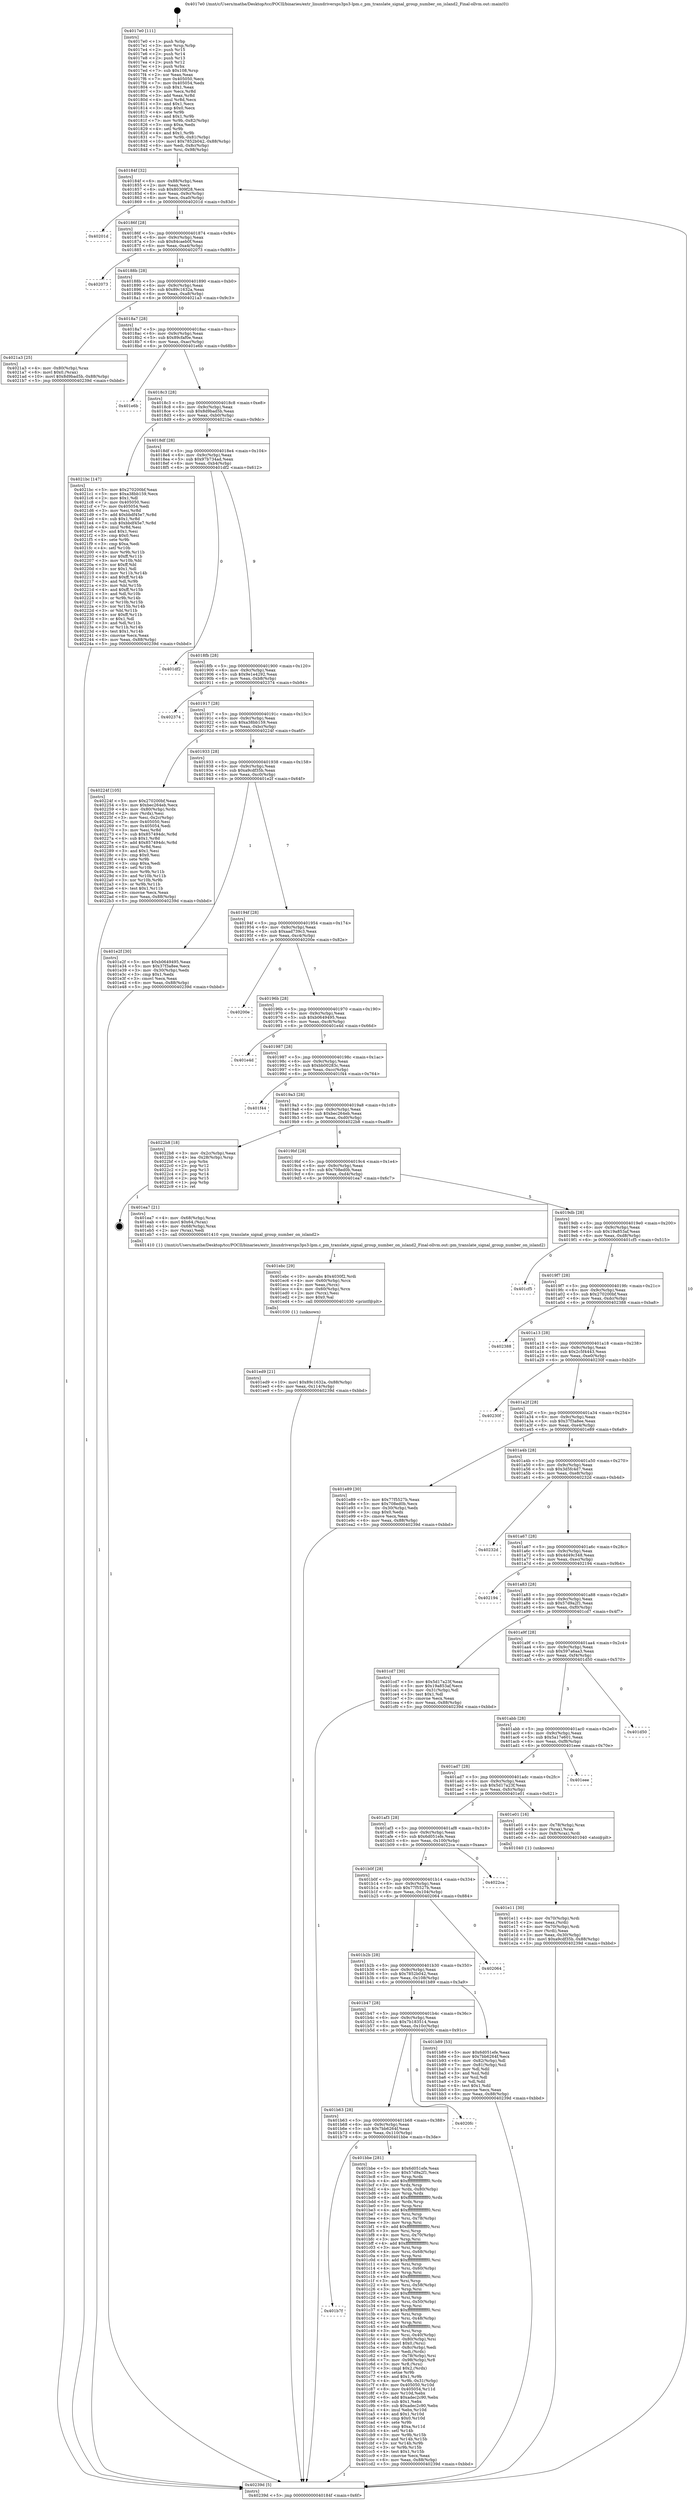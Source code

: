 digraph "0x4017e0" {
  label = "0x4017e0 (/mnt/c/Users/mathe/Desktop/tcc/POCII/binaries/extr_linuxdriversps3ps3-lpm.c_pm_translate_signal_group_number_on_island2_Final-ollvm.out::main(0))"
  labelloc = "t"
  node[shape=record]

  Entry [label="",width=0.3,height=0.3,shape=circle,fillcolor=black,style=filled]
  "0x40184f" [label="{
     0x40184f [32]\l
     | [instrs]\l
     &nbsp;&nbsp;0x40184f \<+6\>: mov -0x88(%rbp),%eax\l
     &nbsp;&nbsp;0x401855 \<+2\>: mov %eax,%ecx\l
     &nbsp;&nbsp;0x401857 \<+6\>: sub $0x80309f28,%ecx\l
     &nbsp;&nbsp;0x40185d \<+6\>: mov %eax,-0x9c(%rbp)\l
     &nbsp;&nbsp;0x401863 \<+6\>: mov %ecx,-0xa0(%rbp)\l
     &nbsp;&nbsp;0x401869 \<+6\>: je 000000000040201d \<main+0x83d\>\l
  }"]
  "0x40201d" [label="{
     0x40201d\l
  }", style=dashed]
  "0x40186f" [label="{
     0x40186f [28]\l
     | [instrs]\l
     &nbsp;&nbsp;0x40186f \<+5\>: jmp 0000000000401874 \<main+0x94\>\l
     &nbsp;&nbsp;0x401874 \<+6\>: mov -0x9c(%rbp),%eax\l
     &nbsp;&nbsp;0x40187a \<+5\>: sub $0x84caeb0f,%eax\l
     &nbsp;&nbsp;0x40187f \<+6\>: mov %eax,-0xa4(%rbp)\l
     &nbsp;&nbsp;0x401885 \<+6\>: je 0000000000402073 \<main+0x893\>\l
  }"]
  Exit [label="",width=0.3,height=0.3,shape=circle,fillcolor=black,style=filled,peripheries=2]
  "0x402073" [label="{
     0x402073\l
  }", style=dashed]
  "0x40188b" [label="{
     0x40188b [28]\l
     | [instrs]\l
     &nbsp;&nbsp;0x40188b \<+5\>: jmp 0000000000401890 \<main+0xb0\>\l
     &nbsp;&nbsp;0x401890 \<+6\>: mov -0x9c(%rbp),%eax\l
     &nbsp;&nbsp;0x401896 \<+5\>: sub $0x89c1632a,%eax\l
     &nbsp;&nbsp;0x40189b \<+6\>: mov %eax,-0xa8(%rbp)\l
     &nbsp;&nbsp;0x4018a1 \<+6\>: je 00000000004021a3 \<main+0x9c3\>\l
  }"]
  "0x401ed9" [label="{
     0x401ed9 [21]\l
     | [instrs]\l
     &nbsp;&nbsp;0x401ed9 \<+10\>: movl $0x89c1632a,-0x88(%rbp)\l
     &nbsp;&nbsp;0x401ee3 \<+6\>: mov %eax,-0x114(%rbp)\l
     &nbsp;&nbsp;0x401ee9 \<+5\>: jmp 000000000040239d \<main+0xbbd\>\l
  }"]
  "0x4021a3" [label="{
     0x4021a3 [25]\l
     | [instrs]\l
     &nbsp;&nbsp;0x4021a3 \<+4\>: mov -0x80(%rbp),%rax\l
     &nbsp;&nbsp;0x4021a7 \<+6\>: movl $0x0,(%rax)\l
     &nbsp;&nbsp;0x4021ad \<+10\>: movl $0x8d9bad5b,-0x88(%rbp)\l
     &nbsp;&nbsp;0x4021b7 \<+5\>: jmp 000000000040239d \<main+0xbbd\>\l
  }"]
  "0x4018a7" [label="{
     0x4018a7 [28]\l
     | [instrs]\l
     &nbsp;&nbsp;0x4018a7 \<+5\>: jmp 00000000004018ac \<main+0xcc\>\l
     &nbsp;&nbsp;0x4018ac \<+6\>: mov -0x9c(%rbp),%eax\l
     &nbsp;&nbsp;0x4018b2 \<+5\>: sub $0x89cfaf0e,%eax\l
     &nbsp;&nbsp;0x4018b7 \<+6\>: mov %eax,-0xac(%rbp)\l
     &nbsp;&nbsp;0x4018bd \<+6\>: je 0000000000401e6b \<main+0x68b\>\l
  }"]
  "0x401ebc" [label="{
     0x401ebc [29]\l
     | [instrs]\l
     &nbsp;&nbsp;0x401ebc \<+10\>: movabs $0x4030f2,%rdi\l
     &nbsp;&nbsp;0x401ec6 \<+4\>: mov -0x60(%rbp),%rcx\l
     &nbsp;&nbsp;0x401eca \<+2\>: mov %eax,(%rcx)\l
     &nbsp;&nbsp;0x401ecc \<+4\>: mov -0x60(%rbp),%rcx\l
     &nbsp;&nbsp;0x401ed0 \<+2\>: mov (%rcx),%esi\l
     &nbsp;&nbsp;0x401ed2 \<+2\>: mov $0x0,%al\l
     &nbsp;&nbsp;0x401ed4 \<+5\>: call 0000000000401030 \<printf@plt\>\l
     | [calls]\l
     &nbsp;&nbsp;0x401030 \{1\} (unknown)\l
  }"]
  "0x401e6b" [label="{
     0x401e6b\l
  }", style=dashed]
  "0x4018c3" [label="{
     0x4018c3 [28]\l
     | [instrs]\l
     &nbsp;&nbsp;0x4018c3 \<+5\>: jmp 00000000004018c8 \<main+0xe8\>\l
     &nbsp;&nbsp;0x4018c8 \<+6\>: mov -0x9c(%rbp),%eax\l
     &nbsp;&nbsp;0x4018ce \<+5\>: sub $0x8d9bad5b,%eax\l
     &nbsp;&nbsp;0x4018d3 \<+6\>: mov %eax,-0xb0(%rbp)\l
     &nbsp;&nbsp;0x4018d9 \<+6\>: je 00000000004021bc \<main+0x9dc\>\l
  }"]
  "0x401e11" [label="{
     0x401e11 [30]\l
     | [instrs]\l
     &nbsp;&nbsp;0x401e11 \<+4\>: mov -0x70(%rbp),%rdi\l
     &nbsp;&nbsp;0x401e15 \<+2\>: mov %eax,(%rdi)\l
     &nbsp;&nbsp;0x401e17 \<+4\>: mov -0x70(%rbp),%rdi\l
     &nbsp;&nbsp;0x401e1b \<+2\>: mov (%rdi),%eax\l
     &nbsp;&nbsp;0x401e1d \<+3\>: mov %eax,-0x30(%rbp)\l
     &nbsp;&nbsp;0x401e20 \<+10\>: movl $0xa9cdf35b,-0x88(%rbp)\l
     &nbsp;&nbsp;0x401e2a \<+5\>: jmp 000000000040239d \<main+0xbbd\>\l
  }"]
  "0x4021bc" [label="{
     0x4021bc [147]\l
     | [instrs]\l
     &nbsp;&nbsp;0x4021bc \<+5\>: mov $0x270200bf,%eax\l
     &nbsp;&nbsp;0x4021c1 \<+5\>: mov $0xa38bb159,%ecx\l
     &nbsp;&nbsp;0x4021c6 \<+2\>: mov $0x1,%dl\l
     &nbsp;&nbsp;0x4021c8 \<+7\>: mov 0x405050,%esi\l
     &nbsp;&nbsp;0x4021cf \<+7\>: mov 0x405054,%edi\l
     &nbsp;&nbsp;0x4021d6 \<+3\>: mov %esi,%r8d\l
     &nbsp;&nbsp;0x4021d9 \<+7\>: add $0xbbdf45e7,%r8d\l
     &nbsp;&nbsp;0x4021e0 \<+4\>: sub $0x1,%r8d\l
     &nbsp;&nbsp;0x4021e4 \<+7\>: sub $0xbbdf45e7,%r8d\l
     &nbsp;&nbsp;0x4021eb \<+4\>: imul %r8d,%esi\l
     &nbsp;&nbsp;0x4021ef \<+3\>: and $0x1,%esi\l
     &nbsp;&nbsp;0x4021f2 \<+3\>: cmp $0x0,%esi\l
     &nbsp;&nbsp;0x4021f5 \<+4\>: sete %r9b\l
     &nbsp;&nbsp;0x4021f9 \<+3\>: cmp $0xa,%edi\l
     &nbsp;&nbsp;0x4021fc \<+4\>: setl %r10b\l
     &nbsp;&nbsp;0x402200 \<+3\>: mov %r9b,%r11b\l
     &nbsp;&nbsp;0x402203 \<+4\>: xor $0xff,%r11b\l
     &nbsp;&nbsp;0x402207 \<+3\>: mov %r10b,%bl\l
     &nbsp;&nbsp;0x40220a \<+3\>: xor $0xff,%bl\l
     &nbsp;&nbsp;0x40220d \<+3\>: xor $0x1,%dl\l
     &nbsp;&nbsp;0x402210 \<+3\>: mov %r11b,%r14b\l
     &nbsp;&nbsp;0x402213 \<+4\>: and $0xff,%r14b\l
     &nbsp;&nbsp;0x402217 \<+3\>: and %dl,%r9b\l
     &nbsp;&nbsp;0x40221a \<+3\>: mov %bl,%r15b\l
     &nbsp;&nbsp;0x40221d \<+4\>: and $0xff,%r15b\l
     &nbsp;&nbsp;0x402221 \<+3\>: and %dl,%r10b\l
     &nbsp;&nbsp;0x402224 \<+3\>: or %r9b,%r14b\l
     &nbsp;&nbsp;0x402227 \<+3\>: or %r10b,%r15b\l
     &nbsp;&nbsp;0x40222a \<+3\>: xor %r15b,%r14b\l
     &nbsp;&nbsp;0x40222d \<+3\>: or %bl,%r11b\l
     &nbsp;&nbsp;0x402230 \<+4\>: xor $0xff,%r11b\l
     &nbsp;&nbsp;0x402234 \<+3\>: or $0x1,%dl\l
     &nbsp;&nbsp;0x402237 \<+3\>: and %dl,%r11b\l
     &nbsp;&nbsp;0x40223a \<+3\>: or %r11b,%r14b\l
     &nbsp;&nbsp;0x40223d \<+4\>: test $0x1,%r14b\l
     &nbsp;&nbsp;0x402241 \<+3\>: cmovne %ecx,%eax\l
     &nbsp;&nbsp;0x402244 \<+6\>: mov %eax,-0x88(%rbp)\l
     &nbsp;&nbsp;0x40224a \<+5\>: jmp 000000000040239d \<main+0xbbd\>\l
  }"]
  "0x4018df" [label="{
     0x4018df [28]\l
     | [instrs]\l
     &nbsp;&nbsp;0x4018df \<+5\>: jmp 00000000004018e4 \<main+0x104\>\l
     &nbsp;&nbsp;0x4018e4 \<+6\>: mov -0x9c(%rbp),%eax\l
     &nbsp;&nbsp;0x4018ea \<+5\>: sub $0x97b734ad,%eax\l
     &nbsp;&nbsp;0x4018ef \<+6\>: mov %eax,-0xb4(%rbp)\l
     &nbsp;&nbsp;0x4018f5 \<+6\>: je 0000000000401df2 \<main+0x612\>\l
  }"]
  "0x401b7f" [label="{
     0x401b7f\l
  }", style=dashed]
  "0x401df2" [label="{
     0x401df2\l
  }", style=dashed]
  "0x4018fb" [label="{
     0x4018fb [28]\l
     | [instrs]\l
     &nbsp;&nbsp;0x4018fb \<+5\>: jmp 0000000000401900 \<main+0x120\>\l
     &nbsp;&nbsp;0x401900 \<+6\>: mov -0x9c(%rbp),%eax\l
     &nbsp;&nbsp;0x401906 \<+5\>: sub $0x9e1e4292,%eax\l
     &nbsp;&nbsp;0x40190b \<+6\>: mov %eax,-0xb8(%rbp)\l
     &nbsp;&nbsp;0x401911 \<+6\>: je 0000000000402374 \<main+0xb94\>\l
  }"]
  "0x401bbe" [label="{
     0x401bbe [281]\l
     | [instrs]\l
     &nbsp;&nbsp;0x401bbe \<+5\>: mov $0x6d051efe,%eax\l
     &nbsp;&nbsp;0x401bc3 \<+5\>: mov $0x57d9a2f1,%ecx\l
     &nbsp;&nbsp;0x401bc8 \<+3\>: mov %rsp,%rdx\l
     &nbsp;&nbsp;0x401bcb \<+4\>: add $0xfffffffffffffff0,%rdx\l
     &nbsp;&nbsp;0x401bcf \<+3\>: mov %rdx,%rsp\l
     &nbsp;&nbsp;0x401bd2 \<+4\>: mov %rdx,-0x80(%rbp)\l
     &nbsp;&nbsp;0x401bd6 \<+3\>: mov %rsp,%rdx\l
     &nbsp;&nbsp;0x401bd9 \<+4\>: add $0xfffffffffffffff0,%rdx\l
     &nbsp;&nbsp;0x401bdd \<+3\>: mov %rdx,%rsp\l
     &nbsp;&nbsp;0x401be0 \<+3\>: mov %rsp,%rsi\l
     &nbsp;&nbsp;0x401be3 \<+4\>: add $0xfffffffffffffff0,%rsi\l
     &nbsp;&nbsp;0x401be7 \<+3\>: mov %rsi,%rsp\l
     &nbsp;&nbsp;0x401bea \<+4\>: mov %rsi,-0x78(%rbp)\l
     &nbsp;&nbsp;0x401bee \<+3\>: mov %rsp,%rsi\l
     &nbsp;&nbsp;0x401bf1 \<+4\>: add $0xfffffffffffffff0,%rsi\l
     &nbsp;&nbsp;0x401bf5 \<+3\>: mov %rsi,%rsp\l
     &nbsp;&nbsp;0x401bf8 \<+4\>: mov %rsi,-0x70(%rbp)\l
     &nbsp;&nbsp;0x401bfc \<+3\>: mov %rsp,%rsi\l
     &nbsp;&nbsp;0x401bff \<+4\>: add $0xfffffffffffffff0,%rsi\l
     &nbsp;&nbsp;0x401c03 \<+3\>: mov %rsi,%rsp\l
     &nbsp;&nbsp;0x401c06 \<+4\>: mov %rsi,-0x68(%rbp)\l
     &nbsp;&nbsp;0x401c0a \<+3\>: mov %rsp,%rsi\l
     &nbsp;&nbsp;0x401c0d \<+4\>: add $0xfffffffffffffff0,%rsi\l
     &nbsp;&nbsp;0x401c11 \<+3\>: mov %rsi,%rsp\l
     &nbsp;&nbsp;0x401c14 \<+4\>: mov %rsi,-0x60(%rbp)\l
     &nbsp;&nbsp;0x401c18 \<+3\>: mov %rsp,%rsi\l
     &nbsp;&nbsp;0x401c1b \<+4\>: add $0xfffffffffffffff0,%rsi\l
     &nbsp;&nbsp;0x401c1f \<+3\>: mov %rsi,%rsp\l
     &nbsp;&nbsp;0x401c22 \<+4\>: mov %rsi,-0x58(%rbp)\l
     &nbsp;&nbsp;0x401c26 \<+3\>: mov %rsp,%rsi\l
     &nbsp;&nbsp;0x401c29 \<+4\>: add $0xfffffffffffffff0,%rsi\l
     &nbsp;&nbsp;0x401c2d \<+3\>: mov %rsi,%rsp\l
     &nbsp;&nbsp;0x401c30 \<+4\>: mov %rsi,-0x50(%rbp)\l
     &nbsp;&nbsp;0x401c34 \<+3\>: mov %rsp,%rsi\l
     &nbsp;&nbsp;0x401c37 \<+4\>: add $0xfffffffffffffff0,%rsi\l
     &nbsp;&nbsp;0x401c3b \<+3\>: mov %rsi,%rsp\l
     &nbsp;&nbsp;0x401c3e \<+4\>: mov %rsi,-0x48(%rbp)\l
     &nbsp;&nbsp;0x401c42 \<+3\>: mov %rsp,%rsi\l
     &nbsp;&nbsp;0x401c45 \<+4\>: add $0xfffffffffffffff0,%rsi\l
     &nbsp;&nbsp;0x401c49 \<+3\>: mov %rsi,%rsp\l
     &nbsp;&nbsp;0x401c4c \<+4\>: mov %rsi,-0x40(%rbp)\l
     &nbsp;&nbsp;0x401c50 \<+4\>: mov -0x80(%rbp),%rsi\l
     &nbsp;&nbsp;0x401c54 \<+6\>: movl $0x0,(%rsi)\l
     &nbsp;&nbsp;0x401c5a \<+6\>: mov -0x8c(%rbp),%edi\l
     &nbsp;&nbsp;0x401c60 \<+2\>: mov %edi,(%rdx)\l
     &nbsp;&nbsp;0x401c62 \<+4\>: mov -0x78(%rbp),%rsi\l
     &nbsp;&nbsp;0x401c66 \<+7\>: mov -0x98(%rbp),%r8\l
     &nbsp;&nbsp;0x401c6d \<+3\>: mov %r8,(%rsi)\l
     &nbsp;&nbsp;0x401c70 \<+3\>: cmpl $0x2,(%rdx)\l
     &nbsp;&nbsp;0x401c73 \<+4\>: setne %r9b\l
     &nbsp;&nbsp;0x401c77 \<+4\>: and $0x1,%r9b\l
     &nbsp;&nbsp;0x401c7b \<+4\>: mov %r9b,-0x31(%rbp)\l
     &nbsp;&nbsp;0x401c7f \<+8\>: mov 0x405050,%r10d\l
     &nbsp;&nbsp;0x401c87 \<+8\>: mov 0x405054,%r11d\l
     &nbsp;&nbsp;0x401c8f \<+3\>: mov %r10d,%ebx\l
     &nbsp;&nbsp;0x401c92 \<+6\>: add $0xadec2c90,%ebx\l
     &nbsp;&nbsp;0x401c98 \<+3\>: sub $0x1,%ebx\l
     &nbsp;&nbsp;0x401c9b \<+6\>: sub $0xadec2c90,%ebx\l
     &nbsp;&nbsp;0x401ca1 \<+4\>: imul %ebx,%r10d\l
     &nbsp;&nbsp;0x401ca5 \<+4\>: and $0x1,%r10d\l
     &nbsp;&nbsp;0x401ca9 \<+4\>: cmp $0x0,%r10d\l
     &nbsp;&nbsp;0x401cad \<+4\>: sete %r9b\l
     &nbsp;&nbsp;0x401cb1 \<+4\>: cmp $0xa,%r11d\l
     &nbsp;&nbsp;0x401cb5 \<+4\>: setl %r14b\l
     &nbsp;&nbsp;0x401cb9 \<+3\>: mov %r9b,%r15b\l
     &nbsp;&nbsp;0x401cbc \<+3\>: and %r14b,%r15b\l
     &nbsp;&nbsp;0x401cbf \<+3\>: xor %r14b,%r9b\l
     &nbsp;&nbsp;0x401cc2 \<+3\>: or %r9b,%r15b\l
     &nbsp;&nbsp;0x401cc5 \<+4\>: test $0x1,%r15b\l
     &nbsp;&nbsp;0x401cc9 \<+3\>: cmovne %ecx,%eax\l
     &nbsp;&nbsp;0x401ccc \<+6\>: mov %eax,-0x88(%rbp)\l
     &nbsp;&nbsp;0x401cd2 \<+5\>: jmp 000000000040239d \<main+0xbbd\>\l
  }"]
  "0x402374" [label="{
     0x402374\l
  }", style=dashed]
  "0x401917" [label="{
     0x401917 [28]\l
     | [instrs]\l
     &nbsp;&nbsp;0x401917 \<+5\>: jmp 000000000040191c \<main+0x13c\>\l
     &nbsp;&nbsp;0x40191c \<+6\>: mov -0x9c(%rbp),%eax\l
     &nbsp;&nbsp;0x401922 \<+5\>: sub $0xa38bb159,%eax\l
     &nbsp;&nbsp;0x401927 \<+6\>: mov %eax,-0xbc(%rbp)\l
     &nbsp;&nbsp;0x40192d \<+6\>: je 000000000040224f \<main+0xa6f\>\l
  }"]
  "0x401b63" [label="{
     0x401b63 [28]\l
     | [instrs]\l
     &nbsp;&nbsp;0x401b63 \<+5\>: jmp 0000000000401b68 \<main+0x388\>\l
     &nbsp;&nbsp;0x401b68 \<+6\>: mov -0x9c(%rbp),%eax\l
     &nbsp;&nbsp;0x401b6e \<+5\>: sub $0x7bb6264f,%eax\l
     &nbsp;&nbsp;0x401b73 \<+6\>: mov %eax,-0x110(%rbp)\l
     &nbsp;&nbsp;0x401b79 \<+6\>: je 0000000000401bbe \<main+0x3de\>\l
  }"]
  "0x40224f" [label="{
     0x40224f [105]\l
     | [instrs]\l
     &nbsp;&nbsp;0x40224f \<+5\>: mov $0x270200bf,%eax\l
     &nbsp;&nbsp;0x402254 \<+5\>: mov $0xbec264eb,%ecx\l
     &nbsp;&nbsp;0x402259 \<+4\>: mov -0x80(%rbp),%rdx\l
     &nbsp;&nbsp;0x40225d \<+2\>: mov (%rdx),%esi\l
     &nbsp;&nbsp;0x40225f \<+3\>: mov %esi,-0x2c(%rbp)\l
     &nbsp;&nbsp;0x402262 \<+7\>: mov 0x405050,%esi\l
     &nbsp;&nbsp;0x402269 \<+7\>: mov 0x405054,%edi\l
     &nbsp;&nbsp;0x402270 \<+3\>: mov %esi,%r8d\l
     &nbsp;&nbsp;0x402273 \<+7\>: sub $0x857494dc,%r8d\l
     &nbsp;&nbsp;0x40227a \<+4\>: sub $0x1,%r8d\l
     &nbsp;&nbsp;0x40227e \<+7\>: add $0x857494dc,%r8d\l
     &nbsp;&nbsp;0x402285 \<+4\>: imul %r8d,%esi\l
     &nbsp;&nbsp;0x402289 \<+3\>: and $0x1,%esi\l
     &nbsp;&nbsp;0x40228c \<+3\>: cmp $0x0,%esi\l
     &nbsp;&nbsp;0x40228f \<+4\>: sete %r9b\l
     &nbsp;&nbsp;0x402293 \<+3\>: cmp $0xa,%edi\l
     &nbsp;&nbsp;0x402296 \<+4\>: setl %r10b\l
     &nbsp;&nbsp;0x40229a \<+3\>: mov %r9b,%r11b\l
     &nbsp;&nbsp;0x40229d \<+3\>: and %r10b,%r11b\l
     &nbsp;&nbsp;0x4022a0 \<+3\>: xor %r10b,%r9b\l
     &nbsp;&nbsp;0x4022a3 \<+3\>: or %r9b,%r11b\l
     &nbsp;&nbsp;0x4022a6 \<+4\>: test $0x1,%r11b\l
     &nbsp;&nbsp;0x4022aa \<+3\>: cmovne %ecx,%eax\l
     &nbsp;&nbsp;0x4022ad \<+6\>: mov %eax,-0x88(%rbp)\l
     &nbsp;&nbsp;0x4022b3 \<+5\>: jmp 000000000040239d \<main+0xbbd\>\l
  }"]
  "0x401933" [label="{
     0x401933 [28]\l
     | [instrs]\l
     &nbsp;&nbsp;0x401933 \<+5\>: jmp 0000000000401938 \<main+0x158\>\l
     &nbsp;&nbsp;0x401938 \<+6\>: mov -0x9c(%rbp),%eax\l
     &nbsp;&nbsp;0x40193e \<+5\>: sub $0xa9cdf35b,%eax\l
     &nbsp;&nbsp;0x401943 \<+6\>: mov %eax,-0xc0(%rbp)\l
     &nbsp;&nbsp;0x401949 \<+6\>: je 0000000000401e2f \<main+0x64f\>\l
  }"]
  "0x4020fc" [label="{
     0x4020fc\l
  }", style=dashed]
  "0x401e2f" [label="{
     0x401e2f [30]\l
     | [instrs]\l
     &nbsp;&nbsp;0x401e2f \<+5\>: mov $0xb0649495,%eax\l
     &nbsp;&nbsp;0x401e34 \<+5\>: mov $0x37f3a8ee,%ecx\l
     &nbsp;&nbsp;0x401e39 \<+3\>: mov -0x30(%rbp),%edx\l
     &nbsp;&nbsp;0x401e3c \<+3\>: cmp $0x1,%edx\l
     &nbsp;&nbsp;0x401e3f \<+3\>: cmovl %ecx,%eax\l
     &nbsp;&nbsp;0x401e42 \<+6\>: mov %eax,-0x88(%rbp)\l
     &nbsp;&nbsp;0x401e48 \<+5\>: jmp 000000000040239d \<main+0xbbd\>\l
  }"]
  "0x40194f" [label="{
     0x40194f [28]\l
     | [instrs]\l
     &nbsp;&nbsp;0x40194f \<+5\>: jmp 0000000000401954 \<main+0x174\>\l
     &nbsp;&nbsp;0x401954 \<+6\>: mov -0x9c(%rbp),%eax\l
     &nbsp;&nbsp;0x40195a \<+5\>: sub $0xaad739c3,%eax\l
     &nbsp;&nbsp;0x40195f \<+6\>: mov %eax,-0xc4(%rbp)\l
     &nbsp;&nbsp;0x401965 \<+6\>: je 000000000040200e \<main+0x82e\>\l
  }"]
  "0x4017e0" [label="{
     0x4017e0 [111]\l
     | [instrs]\l
     &nbsp;&nbsp;0x4017e0 \<+1\>: push %rbp\l
     &nbsp;&nbsp;0x4017e1 \<+3\>: mov %rsp,%rbp\l
     &nbsp;&nbsp;0x4017e4 \<+2\>: push %r15\l
     &nbsp;&nbsp;0x4017e6 \<+2\>: push %r14\l
     &nbsp;&nbsp;0x4017e8 \<+2\>: push %r13\l
     &nbsp;&nbsp;0x4017ea \<+2\>: push %r12\l
     &nbsp;&nbsp;0x4017ec \<+1\>: push %rbx\l
     &nbsp;&nbsp;0x4017ed \<+7\>: sub $0x108,%rsp\l
     &nbsp;&nbsp;0x4017f4 \<+2\>: xor %eax,%eax\l
     &nbsp;&nbsp;0x4017f6 \<+7\>: mov 0x405050,%ecx\l
     &nbsp;&nbsp;0x4017fd \<+7\>: mov 0x405054,%edx\l
     &nbsp;&nbsp;0x401804 \<+3\>: sub $0x1,%eax\l
     &nbsp;&nbsp;0x401807 \<+3\>: mov %ecx,%r8d\l
     &nbsp;&nbsp;0x40180a \<+3\>: add %eax,%r8d\l
     &nbsp;&nbsp;0x40180d \<+4\>: imul %r8d,%ecx\l
     &nbsp;&nbsp;0x401811 \<+3\>: and $0x1,%ecx\l
     &nbsp;&nbsp;0x401814 \<+3\>: cmp $0x0,%ecx\l
     &nbsp;&nbsp;0x401817 \<+4\>: sete %r9b\l
     &nbsp;&nbsp;0x40181b \<+4\>: and $0x1,%r9b\l
     &nbsp;&nbsp;0x40181f \<+7\>: mov %r9b,-0x82(%rbp)\l
     &nbsp;&nbsp;0x401826 \<+3\>: cmp $0xa,%edx\l
     &nbsp;&nbsp;0x401829 \<+4\>: setl %r9b\l
     &nbsp;&nbsp;0x40182d \<+4\>: and $0x1,%r9b\l
     &nbsp;&nbsp;0x401831 \<+7\>: mov %r9b,-0x81(%rbp)\l
     &nbsp;&nbsp;0x401838 \<+10\>: movl $0x7852b042,-0x88(%rbp)\l
     &nbsp;&nbsp;0x401842 \<+6\>: mov %edi,-0x8c(%rbp)\l
     &nbsp;&nbsp;0x401848 \<+7\>: mov %rsi,-0x98(%rbp)\l
  }"]
  "0x40200e" [label="{
     0x40200e\l
  }", style=dashed]
  "0x40196b" [label="{
     0x40196b [28]\l
     | [instrs]\l
     &nbsp;&nbsp;0x40196b \<+5\>: jmp 0000000000401970 \<main+0x190\>\l
     &nbsp;&nbsp;0x401970 \<+6\>: mov -0x9c(%rbp),%eax\l
     &nbsp;&nbsp;0x401976 \<+5\>: sub $0xb0649495,%eax\l
     &nbsp;&nbsp;0x40197b \<+6\>: mov %eax,-0xc8(%rbp)\l
     &nbsp;&nbsp;0x401981 \<+6\>: je 0000000000401e4d \<main+0x66d\>\l
  }"]
  "0x40239d" [label="{
     0x40239d [5]\l
     | [instrs]\l
     &nbsp;&nbsp;0x40239d \<+5\>: jmp 000000000040184f \<main+0x6f\>\l
  }"]
  "0x401e4d" [label="{
     0x401e4d\l
  }", style=dashed]
  "0x401987" [label="{
     0x401987 [28]\l
     | [instrs]\l
     &nbsp;&nbsp;0x401987 \<+5\>: jmp 000000000040198c \<main+0x1ac\>\l
     &nbsp;&nbsp;0x40198c \<+6\>: mov -0x9c(%rbp),%eax\l
     &nbsp;&nbsp;0x401992 \<+5\>: sub $0xbb00283c,%eax\l
     &nbsp;&nbsp;0x401997 \<+6\>: mov %eax,-0xcc(%rbp)\l
     &nbsp;&nbsp;0x40199d \<+6\>: je 0000000000401f44 \<main+0x764\>\l
  }"]
  "0x401b47" [label="{
     0x401b47 [28]\l
     | [instrs]\l
     &nbsp;&nbsp;0x401b47 \<+5\>: jmp 0000000000401b4c \<main+0x36c\>\l
     &nbsp;&nbsp;0x401b4c \<+6\>: mov -0x9c(%rbp),%eax\l
     &nbsp;&nbsp;0x401b52 \<+5\>: sub $0x7b183514,%eax\l
     &nbsp;&nbsp;0x401b57 \<+6\>: mov %eax,-0x10c(%rbp)\l
     &nbsp;&nbsp;0x401b5d \<+6\>: je 00000000004020fc \<main+0x91c\>\l
  }"]
  "0x401f44" [label="{
     0x401f44\l
  }", style=dashed]
  "0x4019a3" [label="{
     0x4019a3 [28]\l
     | [instrs]\l
     &nbsp;&nbsp;0x4019a3 \<+5\>: jmp 00000000004019a8 \<main+0x1c8\>\l
     &nbsp;&nbsp;0x4019a8 \<+6\>: mov -0x9c(%rbp),%eax\l
     &nbsp;&nbsp;0x4019ae \<+5\>: sub $0xbec264eb,%eax\l
     &nbsp;&nbsp;0x4019b3 \<+6\>: mov %eax,-0xd0(%rbp)\l
     &nbsp;&nbsp;0x4019b9 \<+6\>: je 00000000004022b8 \<main+0xad8\>\l
  }"]
  "0x401b89" [label="{
     0x401b89 [53]\l
     | [instrs]\l
     &nbsp;&nbsp;0x401b89 \<+5\>: mov $0x6d051efe,%eax\l
     &nbsp;&nbsp;0x401b8e \<+5\>: mov $0x7bb6264f,%ecx\l
     &nbsp;&nbsp;0x401b93 \<+6\>: mov -0x82(%rbp),%dl\l
     &nbsp;&nbsp;0x401b99 \<+7\>: mov -0x81(%rbp),%sil\l
     &nbsp;&nbsp;0x401ba0 \<+3\>: mov %dl,%dil\l
     &nbsp;&nbsp;0x401ba3 \<+3\>: and %sil,%dil\l
     &nbsp;&nbsp;0x401ba6 \<+3\>: xor %sil,%dl\l
     &nbsp;&nbsp;0x401ba9 \<+3\>: or %dl,%dil\l
     &nbsp;&nbsp;0x401bac \<+4\>: test $0x1,%dil\l
     &nbsp;&nbsp;0x401bb0 \<+3\>: cmovne %ecx,%eax\l
     &nbsp;&nbsp;0x401bb3 \<+6\>: mov %eax,-0x88(%rbp)\l
     &nbsp;&nbsp;0x401bb9 \<+5\>: jmp 000000000040239d \<main+0xbbd\>\l
  }"]
  "0x4022b8" [label="{
     0x4022b8 [18]\l
     | [instrs]\l
     &nbsp;&nbsp;0x4022b8 \<+3\>: mov -0x2c(%rbp),%eax\l
     &nbsp;&nbsp;0x4022bb \<+4\>: lea -0x28(%rbp),%rsp\l
     &nbsp;&nbsp;0x4022bf \<+1\>: pop %rbx\l
     &nbsp;&nbsp;0x4022c0 \<+2\>: pop %r12\l
     &nbsp;&nbsp;0x4022c2 \<+2\>: pop %r13\l
     &nbsp;&nbsp;0x4022c4 \<+2\>: pop %r14\l
     &nbsp;&nbsp;0x4022c6 \<+2\>: pop %r15\l
     &nbsp;&nbsp;0x4022c8 \<+1\>: pop %rbp\l
     &nbsp;&nbsp;0x4022c9 \<+1\>: ret\l
  }"]
  "0x4019bf" [label="{
     0x4019bf [28]\l
     | [instrs]\l
     &nbsp;&nbsp;0x4019bf \<+5\>: jmp 00000000004019c4 \<main+0x1e4\>\l
     &nbsp;&nbsp;0x4019c4 \<+6\>: mov -0x9c(%rbp),%eax\l
     &nbsp;&nbsp;0x4019ca \<+5\>: sub $0x708ed0b,%eax\l
     &nbsp;&nbsp;0x4019cf \<+6\>: mov %eax,-0xd4(%rbp)\l
     &nbsp;&nbsp;0x4019d5 \<+6\>: je 0000000000401ea7 \<main+0x6c7\>\l
  }"]
  "0x401b2b" [label="{
     0x401b2b [28]\l
     | [instrs]\l
     &nbsp;&nbsp;0x401b2b \<+5\>: jmp 0000000000401b30 \<main+0x350\>\l
     &nbsp;&nbsp;0x401b30 \<+6\>: mov -0x9c(%rbp),%eax\l
     &nbsp;&nbsp;0x401b36 \<+5\>: sub $0x7852b042,%eax\l
     &nbsp;&nbsp;0x401b3b \<+6\>: mov %eax,-0x108(%rbp)\l
     &nbsp;&nbsp;0x401b41 \<+6\>: je 0000000000401b89 \<main+0x3a9\>\l
  }"]
  "0x401ea7" [label="{
     0x401ea7 [21]\l
     | [instrs]\l
     &nbsp;&nbsp;0x401ea7 \<+4\>: mov -0x68(%rbp),%rax\l
     &nbsp;&nbsp;0x401eab \<+6\>: movl $0x64,(%rax)\l
     &nbsp;&nbsp;0x401eb1 \<+4\>: mov -0x68(%rbp),%rax\l
     &nbsp;&nbsp;0x401eb5 \<+2\>: mov (%rax),%edi\l
     &nbsp;&nbsp;0x401eb7 \<+5\>: call 0000000000401410 \<pm_translate_signal_group_number_on_island2\>\l
     | [calls]\l
     &nbsp;&nbsp;0x401410 \{1\} (/mnt/c/Users/mathe/Desktop/tcc/POCII/binaries/extr_linuxdriversps3ps3-lpm.c_pm_translate_signal_group_number_on_island2_Final-ollvm.out::pm_translate_signal_group_number_on_island2)\l
  }"]
  "0x4019db" [label="{
     0x4019db [28]\l
     | [instrs]\l
     &nbsp;&nbsp;0x4019db \<+5\>: jmp 00000000004019e0 \<main+0x200\>\l
     &nbsp;&nbsp;0x4019e0 \<+6\>: mov -0x9c(%rbp),%eax\l
     &nbsp;&nbsp;0x4019e6 \<+5\>: sub $0x19a853af,%eax\l
     &nbsp;&nbsp;0x4019eb \<+6\>: mov %eax,-0xd8(%rbp)\l
     &nbsp;&nbsp;0x4019f1 \<+6\>: je 0000000000401cf5 \<main+0x515\>\l
  }"]
  "0x402064" [label="{
     0x402064\l
  }", style=dashed]
  "0x401cf5" [label="{
     0x401cf5\l
  }", style=dashed]
  "0x4019f7" [label="{
     0x4019f7 [28]\l
     | [instrs]\l
     &nbsp;&nbsp;0x4019f7 \<+5\>: jmp 00000000004019fc \<main+0x21c\>\l
     &nbsp;&nbsp;0x4019fc \<+6\>: mov -0x9c(%rbp),%eax\l
     &nbsp;&nbsp;0x401a02 \<+5\>: sub $0x270200bf,%eax\l
     &nbsp;&nbsp;0x401a07 \<+6\>: mov %eax,-0xdc(%rbp)\l
     &nbsp;&nbsp;0x401a0d \<+6\>: je 0000000000402388 \<main+0xba8\>\l
  }"]
  "0x401b0f" [label="{
     0x401b0f [28]\l
     | [instrs]\l
     &nbsp;&nbsp;0x401b0f \<+5\>: jmp 0000000000401b14 \<main+0x334\>\l
     &nbsp;&nbsp;0x401b14 \<+6\>: mov -0x9c(%rbp),%eax\l
     &nbsp;&nbsp;0x401b1a \<+5\>: sub $0x77f5527b,%eax\l
     &nbsp;&nbsp;0x401b1f \<+6\>: mov %eax,-0x104(%rbp)\l
     &nbsp;&nbsp;0x401b25 \<+6\>: je 0000000000402064 \<main+0x884\>\l
  }"]
  "0x402388" [label="{
     0x402388\l
  }", style=dashed]
  "0x401a13" [label="{
     0x401a13 [28]\l
     | [instrs]\l
     &nbsp;&nbsp;0x401a13 \<+5\>: jmp 0000000000401a18 \<main+0x238\>\l
     &nbsp;&nbsp;0x401a18 \<+6\>: mov -0x9c(%rbp),%eax\l
     &nbsp;&nbsp;0x401a1e \<+5\>: sub $0x2c5f4443,%eax\l
     &nbsp;&nbsp;0x401a23 \<+6\>: mov %eax,-0xe0(%rbp)\l
     &nbsp;&nbsp;0x401a29 \<+6\>: je 000000000040230f \<main+0xb2f\>\l
  }"]
  "0x4022ca" [label="{
     0x4022ca\l
  }", style=dashed]
  "0x40230f" [label="{
     0x40230f\l
  }", style=dashed]
  "0x401a2f" [label="{
     0x401a2f [28]\l
     | [instrs]\l
     &nbsp;&nbsp;0x401a2f \<+5\>: jmp 0000000000401a34 \<main+0x254\>\l
     &nbsp;&nbsp;0x401a34 \<+6\>: mov -0x9c(%rbp),%eax\l
     &nbsp;&nbsp;0x401a3a \<+5\>: sub $0x37f3a8ee,%eax\l
     &nbsp;&nbsp;0x401a3f \<+6\>: mov %eax,-0xe4(%rbp)\l
     &nbsp;&nbsp;0x401a45 \<+6\>: je 0000000000401e89 \<main+0x6a9\>\l
  }"]
  "0x401af3" [label="{
     0x401af3 [28]\l
     | [instrs]\l
     &nbsp;&nbsp;0x401af3 \<+5\>: jmp 0000000000401af8 \<main+0x318\>\l
     &nbsp;&nbsp;0x401af8 \<+6\>: mov -0x9c(%rbp),%eax\l
     &nbsp;&nbsp;0x401afe \<+5\>: sub $0x6d051efe,%eax\l
     &nbsp;&nbsp;0x401b03 \<+6\>: mov %eax,-0x100(%rbp)\l
     &nbsp;&nbsp;0x401b09 \<+6\>: je 00000000004022ca \<main+0xaea\>\l
  }"]
  "0x401e89" [label="{
     0x401e89 [30]\l
     | [instrs]\l
     &nbsp;&nbsp;0x401e89 \<+5\>: mov $0x77f5527b,%eax\l
     &nbsp;&nbsp;0x401e8e \<+5\>: mov $0x708ed0b,%ecx\l
     &nbsp;&nbsp;0x401e93 \<+3\>: mov -0x30(%rbp),%edx\l
     &nbsp;&nbsp;0x401e96 \<+3\>: cmp $0x0,%edx\l
     &nbsp;&nbsp;0x401e99 \<+3\>: cmove %ecx,%eax\l
     &nbsp;&nbsp;0x401e9c \<+6\>: mov %eax,-0x88(%rbp)\l
     &nbsp;&nbsp;0x401ea2 \<+5\>: jmp 000000000040239d \<main+0xbbd\>\l
  }"]
  "0x401a4b" [label="{
     0x401a4b [28]\l
     | [instrs]\l
     &nbsp;&nbsp;0x401a4b \<+5\>: jmp 0000000000401a50 \<main+0x270\>\l
     &nbsp;&nbsp;0x401a50 \<+6\>: mov -0x9c(%rbp),%eax\l
     &nbsp;&nbsp;0x401a56 \<+5\>: sub $0x3d5fc4d7,%eax\l
     &nbsp;&nbsp;0x401a5b \<+6\>: mov %eax,-0xe8(%rbp)\l
     &nbsp;&nbsp;0x401a61 \<+6\>: je 000000000040232d \<main+0xb4d\>\l
  }"]
  "0x401e01" [label="{
     0x401e01 [16]\l
     | [instrs]\l
     &nbsp;&nbsp;0x401e01 \<+4\>: mov -0x78(%rbp),%rax\l
     &nbsp;&nbsp;0x401e05 \<+3\>: mov (%rax),%rax\l
     &nbsp;&nbsp;0x401e08 \<+4\>: mov 0x8(%rax),%rdi\l
     &nbsp;&nbsp;0x401e0c \<+5\>: call 0000000000401040 \<atoi@plt\>\l
     | [calls]\l
     &nbsp;&nbsp;0x401040 \{1\} (unknown)\l
  }"]
  "0x40232d" [label="{
     0x40232d\l
  }", style=dashed]
  "0x401a67" [label="{
     0x401a67 [28]\l
     | [instrs]\l
     &nbsp;&nbsp;0x401a67 \<+5\>: jmp 0000000000401a6c \<main+0x28c\>\l
     &nbsp;&nbsp;0x401a6c \<+6\>: mov -0x9c(%rbp),%eax\l
     &nbsp;&nbsp;0x401a72 \<+5\>: sub $0x4d49c348,%eax\l
     &nbsp;&nbsp;0x401a77 \<+6\>: mov %eax,-0xec(%rbp)\l
     &nbsp;&nbsp;0x401a7d \<+6\>: je 0000000000402194 \<main+0x9b4\>\l
  }"]
  "0x401ad7" [label="{
     0x401ad7 [28]\l
     | [instrs]\l
     &nbsp;&nbsp;0x401ad7 \<+5\>: jmp 0000000000401adc \<main+0x2fc\>\l
     &nbsp;&nbsp;0x401adc \<+6\>: mov -0x9c(%rbp),%eax\l
     &nbsp;&nbsp;0x401ae2 \<+5\>: sub $0x5d17a23f,%eax\l
     &nbsp;&nbsp;0x401ae7 \<+6\>: mov %eax,-0xfc(%rbp)\l
     &nbsp;&nbsp;0x401aed \<+6\>: je 0000000000401e01 \<main+0x621\>\l
  }"]
  "0x402194" [label="{
     0x402194\l
  }", style=dashed]
  "0x401a83" [label="{
     0x401a83 [28]\l
     | [instrs]\l
     &nbsp;&nbsp;0x401a83 \<+5\>: jmp 0000000000401a88 \<main+0x2a8\>\l
     &nbsp;&nbsp;0x401a88 \<+6\>: mov -0x9c(%rbp),%eax\l
     &nbsp;&nbsp;0x401a8e \<+5\>: sub $0x57d9a2f1,%eax\l
     &nbsp;&nbsp;0x401a93 \<+6\>: mov %eax,-0xf0(%rbp)\l
     &nbsp;&nbsp;0x401a99 \<+6\>: je 0000000000401cd7 \<main+0x4f7\>\l
  }"]
  "0x401eee" [label="{
     0x401eee\l
  }", style=dashed]
  "0x401cd7" [label="{
     0x401cd7 [30]\l
     | [instrs]\l
     &nbsp;&nbsp;0x401cd7 \<+5\>: mov $0x5d17a23f,%eax\l
     &nbsp;&nbsp;0x401cdc \<+5\>: mov $0x19a853af,%ecx\l
     &nbsp;&nbsp;0x401ce1 \<+3\>: mov -0x31(%rbp),%dl\l
     &nbsp;&nbsp;0x401ce4 \<+3\>: test $0x1,%dl\l
     &nbsp;&nbsp;0x401ce7 \<+3\>: cmovne %ecx,%eax\l
     &nbsp;&nbsp;0x401cea \<+6\>: mov %eax,-0x88(%rbp)\l
     &nbsp;&nbsp;0x401cf0 \<+5\>: jmp 000000000040239d \<main+0xbbd\>\l
  }"]
  "0x401a9f" [label="{
     0x401a9f [28]\l
     | [instrs]\l
     &nbsp;&nbsp;0x401a9f \<+5\>: jmp 0000000000401aa4 \<main+0x2c4\>\l
     &nbsp;&nbsp;0x401aa4 \<+6\>: mov -0x9c(%rbp),%eax\l
     &nbsp;&nbsp;0x401aaa \<+5\>: sub $0x597a6aa3,%eax\l
     &nbsp;&nbsp;0x401aaf \<+6\>: mov %eax,-0xf4(%rbp)\l
     &nbsp;&nbsp;0x401ab5 \<+6\>: je 0000000000401d50 \<main+0x570\>\l
  }"]
  "0x401abb" [label="{
     0x401abb [28]\l
     | [instrs]\l
     &nbsp;&nbsp;0x401abb \<+5\>: jmp 0000000000401ac0 \<main+0x2e0\>\l
     &nbsp;&nbsp;0x401ac0 \<+6\>: mov -0x9c(%rbp),%eax\l
     &nbsp;&nbsp;0x401ac6 \<+5\>: sub $0x5a17e601,%eax\l
     &nbsp;&nbsp;0x401acb \<+6\>: mov %eax,-0xf8(%rbp)\l
     &nbsp;&nbsp;0x401ad1 \<+6\>: je 0000000000401eee \<main+0x70e\>\l
  }"]
  "0x401d50" [label="{
     0x401d50\l
  }", style=dashed]
  Entry -> "0x4017e0" [label=" 1"]
  "0x40184f" -> "0x40201d" [label=" 0"]
  "0x40184f" -> "0x40186f" [label=" 11"]
  "0x4022b8" -> Exit [label=" 1"]
  "0x40186f" -> "0x402073" [label=" 0"]
  "0x40186f" -> "0x40188b" [label=" 11"]
  "0x40224f" -> "0x40239d" [label=" 1"]
  "0x40188b" -> "0x4021a3" [label=" 1"]
  "0x40188b" -> "0x4018a7" [label=" 10"]
  "0x4021bc" -> "0x40239d" [label=" 1"]
  "0x4018a7" -> "0x401e6b" [label=" 0"]
  "0x4018a7" -> "0x4018c3" [label=" 10"]
  "0x4021a3" -> "0x40239d" [label=" 1"]
  "0x4018c3" -> "0x4021bc" [label=" 1"]
  "0x4018c3" -> "0x4018df" [label=" 9"]
  "0x401ed9" -> "0x40239d" [label=" 1"]
  "0x4018df" -> "0x401df2" [label=" 0"]
  "0x4018df" -> "0x4018fb" [label=" 9"]
  "0x401ea7" -> "0x401ebc" [label=" 1"]
  "0x4018fb" -> "0x402374" [label=" 0"]
  "0x4018fb" -> "0x401917" [label=" 9"]
  "0x401e89" -> "0x40239d" [label=" 1"]
  "0x401917" -> "0x40224f" [label=" 1"]
  "0x401917" -> "0x401933" [label=" 8"]
  "0x401e11" -> "0x40239d" [label=" 1"]
  "0x401933" -> "0x401e2f" [label=" 1"]
  "0x401933" -> "0x40194f" [label=" 7"]
  "0x401e01" -> "0x401e11" [label=" 1"]
  "0x40194f" -> "0x40200e" [label=" 0"]
  "0x40194f" -> "0x40196b" [label=" 7"]
  "0x401bbe" -> "0x40239d" [label=" 1"]
  "0x40196b" -> "0x401e4d" [label=" 0"]
  "0x40196b" -> "0x401987" [label=" 7"]
  "0x401ebc" -> "0x401ed9" [label=" 1"]
  "0x401987" -> "0x401f44" [label=" 0"]
  "0x401987" -> "0x4019a3" [label=" 7"]
  "0x401b63" -> "0x401b7f" [label=" 0"]
  "0x4019a3" -> "0x4022b8" [label=" 1"]
  "0x4019a3" -> "0x4019bf" [label=" 6"]
  "0x401b63" -> "0x401bbe" [label=" 1"]
  "0x4019bf" -> "0x401ea7" [label=" 1"]
  "0x4019bf" -> "0x4019db" [label=" 5"]
  "0x401b47" -> "0x401b63" [label=" 1"]
  "0x4019db" -> "0x401cf5" [label=" 0"]
  "0x4019db" -> "0x4019f7" [label=" 5"]
  "0x401b47" -> "0x4020fc" [label=" 0"]
  "0x4019f7" -> "0x402388" [label=" 0"]
  "0x4019f7" -> "0x401a13" [label=" 5"]
  "0x40239d" -> "0x40184f" [label=" 10"]
  "0x401a13" -> "0x40230f" [label=" 0"]
  "0x401a13" -> "0x401a2f" [label=" 5"]
  "0x4017e0" -> "0x40184f" [label=" 1"]
  "0x401a2f" -> "0x401e89" [label=" 1"]
  "0x401a2f" -> "0x401a4b" [label=" 4"]
  "0x401b2b" -> "0x401b47" [label=" 1"]
  "0x401a4b" -> "0x40232d" [label=" 0"]
  "0x401a4b" -> "0x401a67" [label=" 4"]
  "0x401b2b" -> "0x401b89" [label=" 1"]
  "0x401a67" -> "0x402194" [label=" 0"]
  "0x401a67" -> "0x401a83" [label=" 4"]
  "0x401b0f" -> "0x401b2b" [label=" 2"]
  "0x401a83" -> "0x401cd7" [label=" 1"]
  "0x401a83" -> "0x401a9f" [label=" 3"]
  "0x401b0f" -> "0x402064" [label=" 0"]
  "0x401a9f" -> "0x401d50" [label=" 0"]
  "0x401a9f" -> "0x401abb" [label=" 3"]
  "0x401cd7" -> "0x40239d" [label=" 1"]
  "0x401abb" -> "0x401eee" [label=" 0"]
  "0x401abb" -> "0x401ad7" [label=" 3"]
  "0x401e2f" -> "0x40239d" [label=" 1"]
  "0x401ad7" -> "0x401e01" [label=" 1"]
  "0x401ad7" -> "0x401af3" [label=" 2"]
  "0x401b89" -> "0x40239d" [label=" 1"]
  "0x401af3" -> "0x4022ca" [label=" 0"]
  "0x401af3" -> "0x401b0f" [label=" 2"]
}
